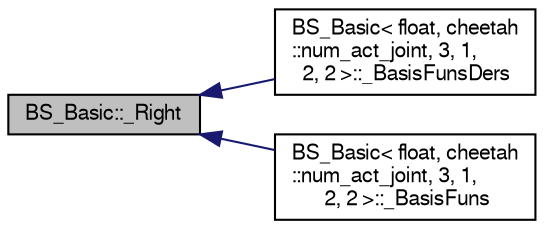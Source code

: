 digraph "BS_Basic::_Right"
{
  edge [fontname="FreeSans",fontsize="10",labelfontname="FreeSans",labelfontsize="10"];
  node [fontname="FreeSans",fontsize="10",shape=record];
  rankdir="LR";
  Node1 [label="BS_Basic::_Right",height=0.2,width=0.4,color="black", fillcolor="grey75", style="filled", fontcolor="black"];
  Node1 -> Node2 [dir="back",color="midnightblue",fontsize="10",style="solid",fontname="FreeSans"];
  Node2 [label="BS_Basic\< float, cheetah\l::num_act_joint, 3, 1,\l 2, 2 \>::_BasisFunsDers",height=0.2,width=0.4,color="black", fillcolor="white", style="filled",URL="$d9/da0/class_b_s___basic.html#a218b2a45daf5d96ed468bbbaf6238e8f"];
  Node1 -> Node3 [dir="back",color="midnightblue",fontsize="10",style="solid",fontname="FreeSans"];
  Node3 [label="BS_Basic\< float, cheetah\l::num_act_joint, 3, 1,\l 2, 2 \>::_BasisFuns",height=0.2,width=0.4,color="black", fillcolor="white", style="filled",URL="$d9/da0/class_b_s___basic.html#a0c169bdeb4e0a464fa9c0674ef7e2e0a"];
}
